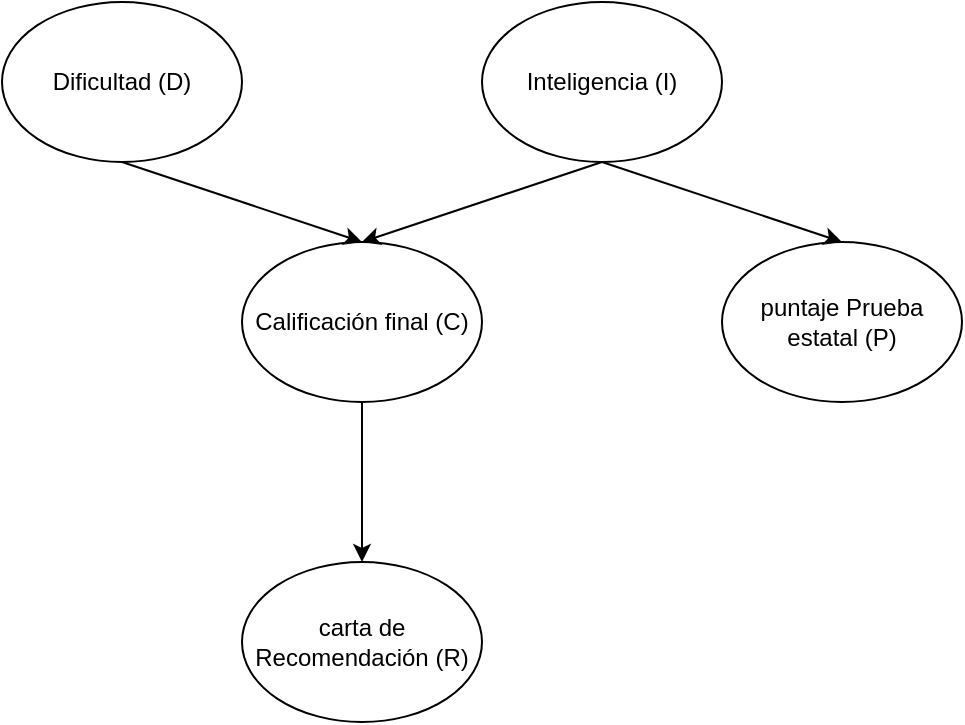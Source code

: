 <mxfile version="13.6.2" type="device"><diagram id="EX4y-67Gt046cjGIlPiV" name="Page-1"><mxGraphModel dx="1350" dy="816" grid="1" gridSize="10" guides="1" tooltips="1" connect="1" arrows="1" fold="1" page="1" pageScale="1" pageWidth="850" pageHeight="1100" math="0" shadow="0"><root><mxCell id="0"/><mxCell id="1" parent="0"/><mxCell id="SprloZRT2WQikQPlhkiN-1" value="Dificultad (D)" style="ellipse;whiteSpace=wrap;html=1;" parent="1" vertex="1"><mxGeometry x="185" y="120" width="120" height="80" as="geometry"/></mxCell><mxCell id="SprloZRT2WQikQPlhkiN-2" value="Inteligencia (I)" style="ellipse;whiteSpace=wrap;html=1;" parent="1" vertex="1"><mxGeometry x="425" y="120" width="120" height="80" as="geometry"/></mxCell><mxCell id="SprloZRT2WQikQPlhkiN-3" value="Calificación final (C)" style="ellipse;whiteSpace=wrap;html=1;" parent="1" vertex="1"><mxGeometry x="305" y="240" width="120" height="80" as="geometry"/></mxCell><mxCell id="SprloZRT2WQikQPlhkiN-4" value="carta de Recomendación (R)" style="ellipse;whiteSpace=wrap;html=1;" parent="1" vertex="1"><mxGeometry x="305" y="400" width="120" height="80" as="geometry"/></mxCell><mxCell id="SprloZRT2WQikQPlhkiN-5" value="puntaje Prueba estatal (P)" style="ellipse;whiteSpace=wrap;html=1;" parent="1" vertex="1"><mxGeometry x="545" y="240" width="120" height="80" as="geometry"/></mxCell><mxCell id="SprloZRT2WQikQPlhkiN-6" value="" style="endArrow=classic;html=1;exitX=0.5;exitY=1;exitDx=0;exitDy=0;entryX=0.5;entryY=0;entryDx=0;entryDy=0;" parent="1" source="SprloZRT2WQikQPlhkiN-1" target="SprloZRT2WQikQPlhkiN-3" edge="1"><mxGeometry width="50" height="50" relative="1" as="geometry"><mxPoint x="185" y="550" as="sourcePoint"/><mxPoint x="235" y="500" as="targetPoint"/></mxGeometry></mxCell><mxCell id="SprloZRT2WQikQPlhkiN-7" value="" style="endArrow=classic;html=1;exitX=0.5;exitY=1;exitDx=0;exitDy=0;entryX=0.5;entryY=0;entryDx=0;entryDy=0;" parent="1" source="SprloZRT2WQikQPlhkiN-2" target="SprloZRT2WQikQPlhkiN-3" edge="1"><mxGeometry width="50" height="50" relative="1" as="geometry"><mxPoint x="185" y="550" as="sourcePoint"/><mxPoint x="235" y="500" as="targetPoint"/></mxGeometry></mxCell><mxCell id="SprloZRT2WQikQPlhkiN-8" value="" style="endArrow=classic;html=1;exitX=0.5;exitY=1;exitDx=0;exitDy=0;entryX=0.5;entryY=0;entryDx=0;entryDy=0;" parent="1" source="SprloZRT2WQikQPlhkiN-3" target="SprloZRT2WQikQPlhkiN-4" edge="1"><mxGeometry width="50" height="50" relative="1" as="geometry"><mxPoint x="185" y="550" as="sourcePoint"/><mxPoint x="235" y="500" as="targetPoint"/></mxGeometry></mxCell><mxCell id="SprloZRT2WQikQPlhkiN-9" value="" style="endArrow=classic;html=1;exitX=0.5;exitY=1;exitDx=0;exitDy=0;entryX=0.5;entryY=0;entryDx=0;entryDy=0;" parent="1" source="SprloZRT2WQikQPlhkiN-2" target="SprloZRT2WQikQPlhkiN-5" edge="1"><mxGeometry width="50" height="50" relative="1" as="geometry"><mxPoint x="185" y="550" as="sourcePoint"/><mxPoint x="235" y="500" as="targetPoint"/></mxGeometry></mxCell></root></mxGraphModel></diagram></mxfile>